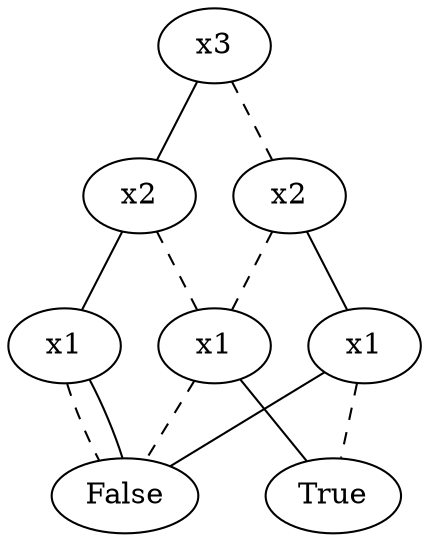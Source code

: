 graph { 
0 [ label = "x3" ];
1 [ label = "x2" ];
2 [ label = "x1" ];
3 [ label = "False" ];
2--3 [style=dashed];
4 [ label = "True" ];
2--4;
1--2 [style=dashed];
5 [ label = "x1" ];
5--4 [style=dashed];
5--3;
1--5;
0--1 [style=dashed];
6 [ label = "x2" ];
6--2 [style=dashed];
7 [ label = "x1" ];
7--3 [style=dashed];
7--3;
6--7;
0--6;
}